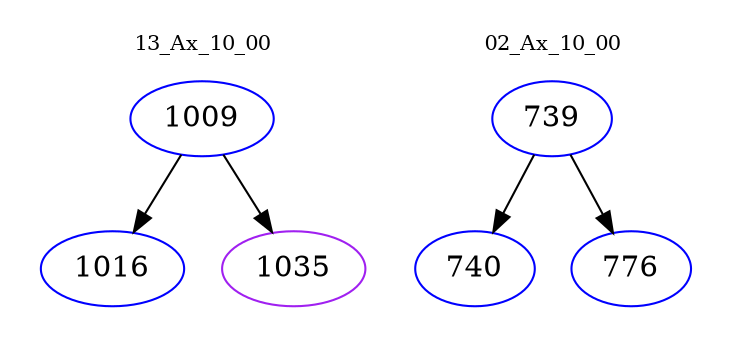 digraph{
subgraph cluster_0 {
color = white
label = "13_Ax_10_00";
fontsize=10;
T0_1009 [label="1009", color="blue"]
T0_1009 -> T0_1016 [color="black"]
T0_1016 [label="1016", color="blue"]
T0_1009 -> T0_1035 [color="black"]
T0_1035 [label="1035", color="purple"]
}
subgraph cluster_1 {
color = white
label = "02_Ax_10_00";
fontsize=10;
T1_739 [label="739", color="blue"]
T1_739 -> T1_740 [color="black"]
T1_740 [label="740", color="blue"]
T1_739 -> T1_776 [color="black"]
T1_776 [label="776", color="blue"]
}
}
